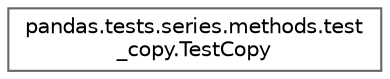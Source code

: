 digraph "Graphical Class Hierarchy"
{
 // LATEX_PDF_SIZE
  bgcolor="transparent";
  edge [fontname=Helvetica,fontsize=10,labelfontname=Helvetica,labelfontsize=10];
  node [fontname=Helvetica,fontsize=10,shape=box,height=0.2,width=0.4];
  rankdir="LR";
  Node0 [id="Node000000",label="pandas.tests.series.methods.test\l_copy.TestCopy",height=0.2,width=0.4,color="grey40", fillcolor="white", style="filled",URL="$db/d7c/classpandas_1_1tests_1_1series_1_1methods_1_1test__copy_1_1TestCopy.html",tooltip=" "];
}
